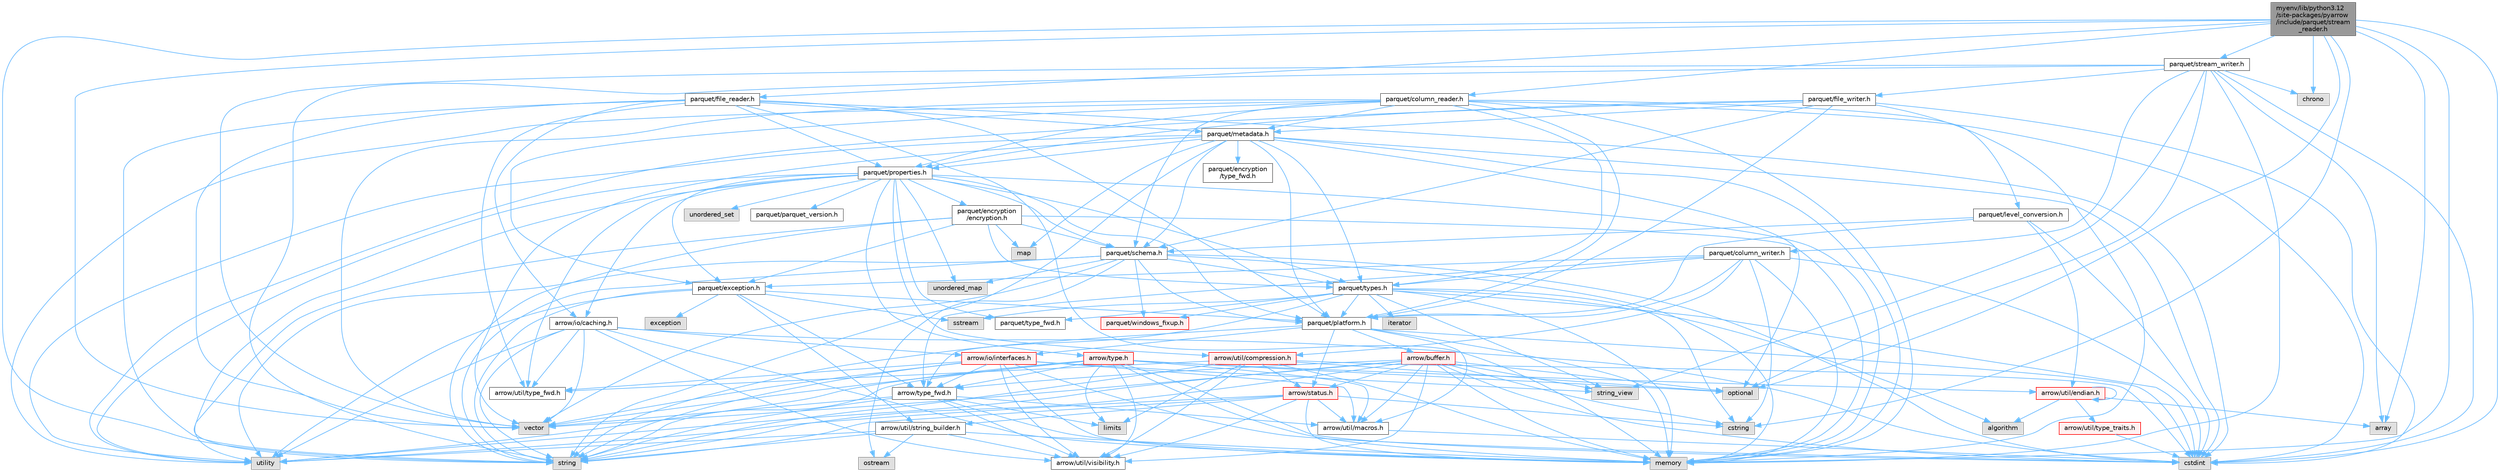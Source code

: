 digraph "myenv/lib/python3.12/site-packages/pyarrow/include/parquet/stream_reader.h"
{
 // LATEX_PDF_SIZE
  bgcolor="transparent";
  edge [fontname=Helvetica,fontsize=10,labelfontname=Helvetica,labelfontsize=10];
  node [fontname=Helvetica,fontsize=10,shape=box,height=0.2,width=0.4];
  Node1 [id="Node000001",label="myenv/lib/python3.12\l/site-packages/pyarrow\l/include/parquet/stream\l_reader.h",height=0.2,width=0.4,color="gray40", fillcolor="grey60", style="filled", fontcolor="black",tooltip=" "];
  Node1 -> Node2 [id="edge1_Node000001_Node000002",color="steelblue1",style="solid",tooltip=" "];
  Node2 [id="Node000002",label="array",height=0.2,width=0.4,color="grey60", fillcolor="#E0E0E0", style="filled",tooltip=" "];
  Node1 -> Node3 [id="edge2_Node000001_Node000003",color="steelblue1",style="solid",tooltip=" "];
  Node3 [id="Node000003",label="chrono",height=0.2,width=0.4,color="grey60", fillcolor="#E0E0E0", style="filled",tooltip=" "];
  Node1 -> Node4 [id="edge3_Node000001_Node000004",color="steelblue1",style="solid",tooltip=" "];
  Node4 [id="Node000004",label="cstdint",height=0.2,width=0.4,color="grey60", fillcolor="#E0E0E0", style="filled",tooltip=" "];
  Node1 -> Node5 [id="edge4_Node000001_Node000005",color="steelblue1",style="solid",tooltip=" "];
  Node5 [id="Node000005",label="cstring",height=0.2,width=0.4,color="grey60", fillcolor="#E0E0E0", style="filled",tooltip=" "];
  Node1 -> Node6 [id="edge5_Node000001_Node000006",color="steelblue1",style="solid",tooltip=" "];
  Node6 [id="Node000006",label="memory",height=0.2,width=0.4,color="grey60", fillcolor="#E0E0E0", style="filled",tooltip=" "];
  Node1 -> Node7 [id="edge6_Node000001_Node000007",color="steelblue1",style="solid",tooltip=" "];
  Node7 [id="Node000007",label="optional",height=0.2,width=0.4,color="grey60", fillcolor="#E0E0E0", style="filled",tooltip=" "];
  Node1 -> Node8 [id="edge7_Node000001_Node000008",color="steelblue1",style="solid",tooltip=" "];
  Node8 [id="Node000008",label="string",height=0.2,width=0.4,color="grey60", fillcolor="#E0E0E0", style="filled",tooltip=" "];
  Node1 -> Node9 [id="edge8_Node000001_Node000009",color="steelblue1",style="solid",tooltip=" "];
  Node9 [id="Node000009",label="vector",height=0.2,width=0.4,color="grey60", fillcolor="#E0E0E0", style="filled",tooltip=" "];
  Node1 -> Node10 [id="edge9_Node000001_Node000010",color="steelblue1",style="solid",tooltip=" "];
  Node10 [id="Node000010",label="parquet/column_reader.h",height=0.2,width=0.4,color="grey40", fillcolor="white", style="filled",URL="$column__reader_8h.html",tooltip=" "];
  Node10 -> Node4 [id="edge10_Node000010_Node000004",color="steelblue1",style="solid",tooltip=" "];
  Node10 -> Node6 [id="edge11_Node000010_Node000006",color="steelblue1",style="solid",tooltip=" "];
  Node10 -> Node11 [id="edge12_Node000010_Node000011",color="steelblue1",style="solid",tooltip=" "];
  Node11 [id="Node000011",label="utility",height=0.2,width=0.4,color="grey60", fillcolor="#E0E0E0", style="filled",tooltip=" "];
  Node10 -> Node9 [id="edge13_Node000010_Node000009",color="steelblue1",style="solid",tooltip=" "];
  Node10 -> Node12 [id="edge14_Node000010_Node000012",color="steelblue1",style="solid",tooltip=" "];
  Node12 [id="Node000012",label="parquet/exception.h",height=0.2,width=0.4,color="grey40", fillcolor="white", style="filled",URL="$exception_8h.html",tooltip=" "];
  Node12 -> Node13 [id="edge15_Node000012_Node000013",color="steelblue1",style="solid",tooltip=" "];
  Node13 [id="Node000013",label="exception",height=0.2,width=0.4,color="grey60", fillcolor="#E0E0E0", style="filled",tooltip=" "];
  Node12 -> Node14 [id="edge16_Node000012_Node000014",color="steelblue1",style="solid",tooltip=" "];
  Node14 [id="Node000014",label="sstream",height=0.2,width=0.4,color="grey60", fillcolor="#E0E0E0", style="filled",tooltip=" "];
  Node12 -> Node8 [id="edge17_Node000012_Node000008",color="steelblue1",style="solid",tooltip=" "];
  Node12 -> Node11 [id="edge18_Node000012_Node000011",color="steelblue1",style="solid",tooltip=" "];
  Node12 -> Node15 [id="edge19_Node000012_Node000015",color="steelblue1",style="solid",tooltip=" "];
  Node15 [id="Node000015",label="arrow/type_fwd.h",height=0.2,width=0.4,color="grey40", fillcolor="white", style="filled",URL="$arrow_2type__fwd_8h.html",tooltip=" "];
  Node15 -> Node16 [id="edge20_Node000015_Node000016",color="steelblue1",style="solid",tooltip=" "];
  Node16 [id="Node000016",label="limits",height=0.2,width=0.4,color="grey60", fillcolor="#E0E0E0", style="filled",tooltip=" "];
  Node15 -> Node6 [id="edge21_Node000015_Node000006",color="steelblue1",style="solid",tooltip=" "];
  Node15 -> Node8 [id="edge22_Node000015_Node000008",color="steelblue1",style="solid",tooltip=" "];
  Node15 -> Node9 [id="edge23_Node000015_Node000009",color="steelblue1",style="solid",tooltip=" "];
  Node15 -> Node17 [id="edge24_Node000015_Node000017",color="steelblue1",style="solid",tooltip=" "];
  Node17 [id="Node000017",label="arrow/util/macros.h",height=0.2,width=0.4,color="grey40", fillcolor="white", style="filled",URL="$macros_8h.html",tooltip=" "];
  Node17 -> Node4 [id="edge25_Node000017_Node000004",color="steelblue1",style="solid",tooltip=" "];
  Node15 -> Node18 [id="edge26_Node000015_Node000018",color="steelblue1",style="solid",tooltip=" "];
  Node18 [id="Node000018",label="arrow/util/visibility.h",height=0.2,width=0.4,color="grey40", fillcolor="white", style="filled",URL="$include_2arrow_2util_2visibility_8h.html",tooltip=" "];
  Node12 -> Node19 [id="edge27_Node000012_Node000019",color="steelblue1",style="solid",tooltip=" "];
  Node19 [id="Node000019",label="arrow/util/string_builder.h",height=0.2,width=0.4,color="grey40", fillcolor="white", style="filled",URL="$string__builder_8h.html",tooltip=" "];
  Node19 -> Node6 [id="edge28_Node000019_Node000006",color="steelblue1",style="solid",tooltip=" "];
  Node19 -> Node20 [id="edge29_Node000019_Node000020",color="steelblue1",style="solid",tooltip=" "];
  Node20 [id="Node000020",label="ostream",height=0.2,width=0.4,color="grey60", fillcolor="#E0E0E0", style="filled",tooltip=" "];
  Node19 -> Node8 [id="edge30_Node000019_Node000008",color="steelblue1",style="solid",tooltip=" "];
  Node19 -> Node11 [id="edge31_Node000019_Node000011",color="steelblue1",style="solid",tooltip=" "];
  Node19 -> Node18 [id="edge32_Node000019_Node000018",color="steelblue1",style="solid",tooltip=" "];
  Node12 -> Node21 [id="edge33_Node000012_Node000021",color="steelblue1",style="solid",tooltip=" "];
  Node21 [id="Node000021",label="parquet/platform.h",height=0.2,width=0.4,color="grey40", fillcolor="white", style="filled",URL="$include_2parquet_2platform_8h.html",tooltip=" "];
  Node21 -> Node4 [id="edge34_Node000021_Node000004",color="steelblue1",style="solid",tooltip=" "];
  Node21 -> Node6 [id="edge35_Node000021_Node000006",color="steelblue1",style="solid",tooltip=" "];
  Node21 -> Node22 [id="edge36_Node000021_Node000022",color="steelblue1",style="solid",tooltip=" "];
  Node22 [id="Node000022",label="arrow/buffer.h",height=0.2,width=0.4,color="red", fillcolor="#FFF0F0", style="filled",URL="$buffer_8h.html",tooltip=" "];
  Node22 -> Node4 [id="edge37_Node000022_Node000004",color="steelblue1",style="solid",tooltip=" "];
  Node22 -> Node5 [id="edge38_Node000022_Node000005",color="steelblue1",style="solid",tooltip=" "];
  Node22 -> Node6 [id="edge39_Node000022_Node000006",color="steelblue1",style="solid",tooltip=" "];
  Node22 -> Node7 [id="edge40_Node000022_Node000007",color="steelblue1",style="solid",tooltip=" "];
  Node22 -> Node8 [id="edge41_Node000022_Node000008",color="steelblue1",style="solid",tooltip=" "];
  Node22 -> Node23 [id="edge42_Node000022_Node000023",color="steelblue1",style="solid",tooltip=" "];
  Node23 [id="Node000023",label="string_view",height=0.2,width=0.4,color="grey60", fillcolor="#E0E0E0", style="filled",tooltip=" "];
  Node22 -> Node11 [id="edge43_Node000022_Node000011",color="steelblue1",style="solid",tooltip=" "];
  Node22 -> Node9 [id="edge44_Node000022_Node000009",color="steelblue1",style="solid",tooltip=" "];
  Node22 -> Node31 [id="edge45_Node000022_Node000031",color="steelblue1",style="solid",tooltip=" "];
  Node31 [id="Node000031",label="arrow/status.h",height=0.2,width=0.4,color="red", fillcolor="#FFF0F0", style="filled",URL="$status_8h.html",tooltip=" "];
  Node31 -> Node5 [id="edge46_Node000031_Node000005",color="steelblue1",style="solid",tooltip=" "];
  Node31 -> Node6 [id="edge47_Node000031_Node000006",color="steelblue1",style="solid",tooltip=" "];
  Node31 -> Node8 [id="edge48_Node000031_Node000008",color="steelblue1",style="solid",tooltip=" "];
  Node31 -> Node11 [id="edge49_Node000031_Node000011",color="steelblue1",style="solid",tooltip=" "];
  Node31 -> Node17 [id="edge50_Node000031_Node000017",color="steelblue1",style="solid",tooltip=" "];
  Node31 -> Node19 [id="edge51_Node000031_Node000019",color="steelblue1",style="solid",tooltip=" "];
  Node31 -> Node18 [id="edge52_Node000031_Node000018",color="steelblue1",style="solid",tooltip=" "];
  Node22 -> Node15 [id="edge53_Node000022_Node000015",color="steelblue1",style="solid",tooltip=" "];
  Node22 -> Node17 [id="edge54_Node000022_Node000017",color="steelblue1",style="solid",tooltip=" "];
  Node22 -> Node18 [id="edge55_Node000022_Node000018",color="steelblue1",style="solid",tooltip=" "];
  Node21 -> Node38 [id="edge56_Node000021_Node000038",color="steelblue1",style="solid",tooltip=" "];
  Node38 [id="Node000038",label="arrow/io/interfaces.h",height=0.2,width=0.4,color="red", fillcolor="#FFF0F0", style="filled",URL="$interfaces_8h.html",tooltip=" "];
  Node38 -> Node4 [id="edge57_Node000038_Node000004",color="steelblue1",style="solid",tooltip=" "];
  Node38 -> Node6 [id="edge58_Node000038_Node000006",color="steelblue1",style="solid",tooltip=" "];
  Node38 -> Node8 [id="edge59_Node000038_Node000008",color="steelblue1",style="solid",tooltip=" "];
  Node38 -> Node23 [id="edge60_Node000038_Node000023",color="steelblue1",style="solid",tooltip=" "];
  Node38 -> Node9 [id="edge61_Node000038_Node000009",color="steelblue1",style="solid",tooltip=" "];
  Node38 -> Node15 [id="edge62_Node000038_Node000015",color="steelblue1",style="solid",tooltip=" "];
  Node38 -> Node17 [id="edge63_Node000038_Node000017",color="steelblue1",style="solid",tooltip=" "];
  Node38 -> Node40 [id="edge64_Node000038_Node000040",color="steelblue1",style="solid",tooltip=" "];
  Node40 [id="Node000040",label="arrow/util/type_fwd.h",height=0.2,width=0.4,color="grey40", fillcolor="white", style="filled",URL="$arrow_2util_2type__fwd_8h.html",tooltip=" "];
  Node38 -> Node18 [id="edge65_Node000038_Node000018",color="steelblue1",style="solid",tooltip=" "];
  Node21 -> Node31 [id="edge66_Node000021_Node000031",color="steelblue1",style="solid",tooltip=" "];
  Node21 -> Node15 [id="edge67_Node000021_Node000015",color="steelblue1",style="solid",tooltip=" "];
  Node21 -> Node17 [id="edge68_Node000021_Node000017",color="steelblue1",style="solid",tooltip=" "];
  Node10 -> Node41 [id="edge69_Node000010_Node000041",color="steelblue1",style="solid",tooltip=" "];
  Node41 [id="Node000041",label="parquet/level_conversion.h",height=0.2,width=0.4,color="grey40", fillcolor="white", style="filled",URL="$level__conversion_8h.html",tooltip=" "];
  Node41 -> Node4 [id="edge70_Node000041_Node000004",color="steelblue1",style="solid",tooltip=" "];
  Node41 -> Node42 [id="edge71_Node000041_Node000042",color="steelblue1",style="solid",tooltip=" "];
  Node42 [id="Node000042",label="arrow/util/endian.h",height=0.2,width=0.4,color="red", fillcolor="#FFF0F0", style="filled",URL="$endian_8h.html",tooltip=" "];
  Node42 -> Node42 [id="edge72_Node000042_Node000042",color="steelblue1",style="solid",tooltip=" "];
  Node42 -> Node43 [id="edge73_Node000042_Node000043",color="steelblue1",style="solid",tooltip=" "];
  Node43 [id="Node000043",label="algorithm",height=0.2,width=0.4,color="grey60", fillcolor="#E0E0E0", style="filled",tooltip=" "];
  Node42 -> Node2 [id="edge74_Node000042_Node000002",color="steelblue1",style="solid",tooltip=" "];
  Node42 -> Node44 [id="edge75_Node000042_Node000044",color="steelblue1",style="solid",tooltip=" "];
  Node44 [id="Node000044",label="arrow/util/type_traits.h",height=0.2,width=0.4,color="red", fillcolor="#FFF0F0", style="filled",URL="$include_2arrow_2util_2type__traits_8h.html",tooltip=" "];
  Node44 -> Node4 [id="edge76_Node000044_Node000004",color="steelblue1",style="solid",tooltip=" "];
  Node41 -> Node21 [id="edge77_Node000041_Node000021",color="steelblue1",style="solid",tooltip=" "];
  Node41 -> Node46 [id="edge78_Node000041_Node000046",color="steelblue1",style="solid",tooltip=" "];
  Node46 [id="Node000046",label="parquet/schema.h",height=0.2,width=0.4,color="grey40", fillcolor="white", style="filled",URL="$schema_8h.html",tooltip=" "];
  Node46 -> Node4 [id="edge79_Node000046_Node000004",color="steelblue1",style="solid",tooltip=" "];
  Node46 -> Node6 [id="edge80_Node000046_Node000006",color="steelblue1",style="solid",tooltip=" "];
  Node46 -> Node20 [id="edge81_Node000046_Node000020",color="steelblue1",style="solid",tooltip=" "];
  Node46 -> Node8 [id="edge82_Node000046_Node000008",color="steelblue1",style="solid",tooltip=" "];
  Node46 -> Node47 [id="edge83_Node000046_Node000047",color="steelblue1",style="solid",tooltip=" "];
  Node47 [id="Node000047",label="unordered_map",height=0.2,width=0.4,color="grey60", fillcolor="#E0E0E0", style="filled",tooltip=" "];
  Node46 -> Node11 [id="edge84_Node000046_Node000011",color="steelblue1",style="solid",tooltip=" "];
  Node46 -> Node9 [id="edge85_Node000046_Node000009",color="steelblue1",style="solid",tooltip=" "];
  Node46 -> Node21 [id="edge86_Node000046_Node000021",color="steelblue1",style="solid",tooltip=" "];
  Node46 -> Node48 [id="edge87_Node000046_Node000048",color="steelblue1",style="solid",tooltip=" "];
  Node48 [id="Node000048",label="parquet/types.h",height=0.2,width=0.4,color="grey40", fillcolor="white", style="filled",URL="$parquet_2types_8h.html",tooltip=" "];
  Node48 -> Node43 [id="edge88_Node000048_Node000043",color="steelblue1",style="solid",tooltip=" "];
  Node48 -> Node4 [id="edge89_Node000048_Node000004",color="steelblue1",style="solid",tooltip=" "];
  Node48 -> Node5 [id="edge90_Node000048_Node000005",color="steelblue1",style="solid",tooltip=" "];
  Node48 -> Node37 [id="edge91_Node000048_Node000037",color="steelblue1",style="solid",tooltip=" "];
  Node37 [id="Node000037",label="iterator",height=0.2,width=0.4,color="grey60", fillcolor="#E0E0E0", style="filled",tooltip=" "];
  Node48 -> Node6 [id="edge92_Node000048_Node000006",color="steelblue1",style="solid",tooltip=" "];
  Node48 -> Node14 [id="edge93_Node000048_Node000014",color="steelblue1",style="solid",tooltip=" "];
  Node48 -> Node8 [id="edge94_Node000048_Node000008",color="steelblue1",style="solid",tooltip=" "];
  Node48 -> Node23 [id="edge95_Node000048_Node000023",color="steelblue1",style="solid",tooltip=" "];
  Node48 -> Node21 [id="edge96_Node000048_Node000021",color="steelblue1",style="solid",tooltip=" "];
  Node48 -> Node49 [id="edge97_Node000048_Node000049",color="steelblue1",style="solid",tooltip=" "];
  Node49 [id="Node000049",label="parquet/type_fwd.h",height=0.2,width=0.4,color="grey40", fillcolor="white", style="filled",URL="$parquet_2type__fwd_8h.html",tooltip=" "];
  Node48 -> Node50 [id="edge98_Node000048_Node000050",color="steelblue1",style="solid",tooltip=" "];
  Node50 [id="Node000050",label="parquet/windows_fixup.h",height=0.2,width=0.4,color="red", fillcolor="#FFF0F0", style="filled",URL="$parquet_2windows__fixup_8h.html",tooltip=" "];
  Node46 -> Node50 [id="edge99_Node000046_Node000050",color="steelblue1",style="solid",tooltip=" "];
  Node10 -> Node52 [id="edge100_Node000010_Node000052",color="steelblue1",style="solid",tooltip=" "];
  Node52 [id="Node000052",label="parquet/metadata.h",height=0.2,width=0.4,color="grey40", fillcolor="white", style="filled",URL="$metadata_8h.html",tooltip=" "];
  Node52 -> Node4 [id="edge101_Node000052_Node000004",color="steelblue1",style="solid",tooltip=" "];
  Node52 -> Node53 [id="edge102_Node000052_Node000053",color="steelblue1",style="solid",tooltip=" "];
  Node53 [id="Node000053",label="map",height=0.2,width=0.4,color="grey60", fillcolor="#E0E0E0", style="filled",tooltip=" "];
  Node52 -> Node6 [id="edge103_Node000052_Node000006",color="steelblue1",style="solid",tooltip=" "];
  Node52 -> Node7 [id="edge104_Node000052_Node000007",color="steelblue1",style="solid",tooltip=" "];
  Node52 -> Node8 [id="edge105_Node000052_Node000008",color="steelblue1",style="solid",tooltip=" "];
  Node52 -> Node11 [id="edge106_Node000052_Node000011",color="steelblue1",style="solid",tooltip=" "];
  Node52 -> Node9 [id="edge107_Node000052_Node000009",color="steelblue1",style="solid",tooltip=" "];
  Node52 -> Node54 [id="edge108_Node000052_Node000054",color="steelblue1",style="solid",tooltip=" "];
  Node54 [id="Node000054",label="parquet/encryption\l/type_fwd.h",height=0.2,width=0.4,color="grey40", fillcolor="white", style="filled",URL="$parquet_2encryption_2type__fwd_8h.html",tooltip=" "];
  Node52 -> Node21 [id="edge109_Node000052_Node000021",color="steelblue1",style="solid",tooltip=" "];
  Node52 -> Node55 [id="edge110_Node000052_Node000055",color="steelblue1",style="solid",tooltip=" "];
  Node55 [id="Node000055",label="parquet/properties.h",height=0.2,width=0.4,color="grey40", fillcolor="white", style="filled",URL="$properties_8h.html",tooltip=" "];
  Node55 -> Node6 [id="edge111_Node000055_Node000006",color="steelblue1",style="solid",tooltip=" "];
  Node55 -> Node8 [id="edge112_Node000055_Node000008",color="steelblue1",style="solid",tooltip=" "];
  Node55 -> Node47 [id="edge113_Node000055_Node000047",color="steelblue1",style="solid",tooltip=" "];
  Node55 -> Node56 [id="edge114_Node000055_Node000056",color="steelblue1",style="solid",tooltip=" "];
  Node56 [id="Node000056",label="unordered_set",height=0.2,width=0.4,color="grey60", fillcolor="#E0E0E0", style="filled",tooltip=" "];
  Node55 -> Node11 [id="edge115_Node000055_Node000011",color="steelblue1",style="solid",tooltip=" "];
  Node55 -> Node57 [id="edge116_Node000055_Node000057",color="steelblue1",style="solid",tooltip=" "];
  Node57 [id="Node000057",label="arrow/io/caching.h",height=0.2,width=0.4,color="grey40", fillcolor="white", style="filled",URL="$caching_8h.html",tooltip=" "];
  Node57 -> Node4 [id="edge117_Node000057_Node000004",color="steelblue1",style="solid",tooltip=" "];
  Node57 -> Node6 [id="edge118_Node000057_Node000006",color="steelblue1",style="solid",tooltip=" "];
  Node57 -> Node8 [id="edge119_Node000057_Node000008",color="steelblue1",style="solid",tooltip=" "];
  Node57 -> Node11 [id="edge120_Node000057_Node000011",color="steelblue1",style="solid",tooltip=" "];
  Node57 -> Node9 [id="edge121_Node000057_Node000009",color="steelblue1",style="solid",tooltip=" "];
  Node57 -> Node38 [id="edge122_Node000057_Node000038",color="steelblue1",style="solid",tooltip=" "];
  Node57 -> Node40 [id="edge123_Node000057_Node000040",color="steelblue1",style="solid",tooltip=" "];
  Node57 -> Node18 [id="edge124_Node000057_Node000018",color="steelblue1",style="solid",tooltip=" "];
  Node55 -> Node58 [id="edge125_Node000055_Node000058",color="steelblue1",style="solid",tooltip=" "];
  Node58 [id="Node000058",label="arrow/type.h",height=0.2,width=0.4,color="red", fillcolor="#FFF0F0", style="filled",URL="$type_8h.html",tooltip=" "];
  Node58 -> Node4 [id="edge126_Node000058_Node000004",color="steelblue1",style="solid",tooltip=" "];
  Node58 -> Node16 [id="edge127_Node000058_Node000016",color="steelblue1",style="solid",tooltip=" "];
  Node58 -> Node6 [id="edge128_Node000058_Node000006",color="steelblue1",style="solid",tooltip=" "];
  Node58 -> Node7 [id="edge129_Node000058_Node000007",color="steelblue1",style="solid",tooltip=" "];
  Node58 -> Node8 [id="edge130_Node000058_Node000008",color="steelblue1",style="solid",tooltip=" "];
  Node58 -> Node11 [id="edge131_Node000058_Node000011",color="steelblue1",style="solid",tooltip=" "];
  Node58 -> Node9 [id="edge132_Node000058_Node000009",color="steelblue1",style="solid",tooltip=" "];
  Node58 -> Node15 [id="edge133_Node000058_Node000015",color="steelblue1",style="solid",tooltip=" "];
  Node58 -> Node42 [id="edge134_Node000058_Node000042",color="steelblue1",style="solid",tooltip=" "];
  Node58 -> Node17 [id="edge135_Node000058_Node000017",color="steelblue1",style="solid",tooltip=" "];
  Node58 -> Node18 [id="edge136_Node000058_Node000018",color="steelblue1",style="solid",tooltip=" "];
  Node55 -> Node64 [id="edge137_Node000055_Node000064",color="steelblue1",style="solid",tooltip=" "];
  Node64 [id="Node000064",label="arrow/util/compression.h",height=0.2,width=0.4,color="red", fillcolor="#FFF0F0", style="filled",URL="$compression_8h.html",tooltip=" "];
  Node64 -> Node4 [id="edge138_Node000064_Node000004",color="steelblue1",style="solid",tooltip=" "];
  Node64 -> Node16 [id="edge139_Node000064_Node000016",color="steelblue1",style="solid",tooltip=" "];
  Node64 -> Node6 [id="edge140_Node000064_Node000006",color="steelblue1",style="solid",tooltip=" "];
  Node64 -> Node7 [id="edge141_Node000064_Node000007",color="steelblue1",style="solid",tooltip=" "];
  Node64 -> Node8 [id="edge142_Node000064_Node000008",color="steelblue1",style="solid",tooltip=" "];
  Node64 -> Node31 [id="edge143_Node000064_Node000031",color="steelblue1",style="solid",tooltip=" "];
  Node64 -> Node40 [id="edge144_Node000064_Node000040",color="steelblue1",style="solid",tooltip=" "];
  Node64 -> Node18 [id="edge145_Node000064_Node000018",color="steelblue1",style="solid",tooltip=" "];
  Node55 -> Node40 [id="edge146_Node000055_Node000040",color="steelblue1",style="solid",tooltip=" "];
  Node55 -> Node65 [id="edge147_Node000055_Node000065",color="steelblue1",style="solid",tooltip=" "];
  Node65 [id="Node000065",label="parquet/encryption\l/encryption.h",height=0.2,width=0.4,color="grey40", fillcolor="white", style="filled",URL="$encryption_8h.html",tooltip=" "];
  Node65 -> Node53 [id="edge148_Node000065_Node000053",color="steelblue1",style="solid",tooltip=" "];
  Node65 -> Node6 [id="edge149_Node000065_Node000006",color="steelblue1",style="solid",tooltip=" "];
  Node65 -> Node8 [id="edge150_Node000065_Node000008",color="steelblue1",style="solid",tooltip=" "];
  Node65 -> Node11 [id="edge151_Node000065_Node000011",color="steelblue1",style="solid",tooltip=" "];
  Node65 -> Node12 [id="edge152_Node000065_Node000012",color="steelblue1",style="solid",tooltip=" "];
  Node65 -> Node46 [id="edge153_Node000065_Node000046",color="steelblue1",style="solid",tooltip=" "];
  Node65 -> Node48 [id="edge154_Node000065_Node000048",color="steelblue1",style="solid",tooltip=" "];
  Node55 -> Node12 [id="edge155_Node000055_Node000012",color="steelblue1",style="solid",tooltip=" "];
  Node55 -> Node66 [id="edge156_Node000055_Node000066",color="steelblue1",style="solid",tooltip=" "];
  Node66 [id="Node000066",label="parquet/parquet_version.h",height=0.2,width=0.4,color="grey40", fillcolor="white", style="filled",URL="$parquet__version_8h.html",tooltip=" "];
  Node55 -> Node21 [id="edge157_Node000055_Node000021",color="steelblue1",style="solid",tooltip=" "];
  Node55 -> Node46 [id="edge158_Node000055_Node000046",color="steelblue1",style="solid",tooltip=" "];
  Node55 -> Node49 [id="edge159_Node000055_Node000049",color="steelblue1",style="solid",tooltip=" "];
  Node55 -> Node48 [id="edge160_Node000055_Node000048",color="steelblue1",style="solid",tooltip=" "];
  Node52 -> Node46 [id="edge161_Node000052_Node000046",color="steelblue1",style="solid",tooltip=" "];
  Node52 -> Node48 [id="edge162_Node000052_Node000048",color="steelblue1",style="solid",tooltip=" "];
  Node10 -> Node21 [id="edge163_Node000010_Node000021",color="steelblue1",style="solid",tooltip=" "];
  Node10 -> Node55 [id="edge164_Node000010_Node000055",color="steelblue1",style="solid",tooltip=" "];
  Node10 -> Node46 [id="edge165_Node000010_Node000046",color="steelblue1",style="solid",tooltip=" "];
  Node10 -> Node48 [id="edge166_Node000010_Node000048",color="steelblue1",style="solid",tooltip=" "];
  Node1 -> Node67 [id="edge167_Node000001_Node000067",color="steelblue1",style="solid",tooltip=" "];
  Node67 [id="Node000067",label="parquet/file_reader.h",height=0.2,width=0.4,color="grey40", fillcolor="white", style="filled",URL="$file__reader_8h.html",tooltip=" "];
  Node67 -> Node4 [id="edge168_Node000067_Node000004",color="steelblue1",style="solid",tooltip=" "];
  Node67 -> Node6 [id="edge169_Node000067_Node000006",color="steelblue1",style="solid",tooltip=" "];
  Node67 -> Node8 [id="edge170_Node000067_Node000008",color="steelblue1",style="solid",tooltip=" "];
  Node67 -> Node9 [id="edge171_Node000067_Node000009",color="steelblue1",style="solid",tooltip=" "];
  Node67 -> Node57 [id="edge172_Node000067_Node000057",color="steelblue1",style="solid",tooltip=" "];
  Node67 -> Node40 [id="edge173_Node000067_Node000040",color="steelblue1",style="solid",tooltip=" "];
  Node67 -> Node52 [id="edge174_Node000067_Node000052",color="steelblue1",style="solid",tooltip=" "];
  Node67 -> Node21 [id="edge175_Node000067_Node000021",color="steelblue1",style="solid",tooltip=" "];
  Node67 -> Node55 [id="edge176_Node000067_Node000055",color="steelblue1",style="solid",tooltip=" "];
  Node1 -> Node68 [id="edge177_Node000001_Node000068",color="steelblue1",style="solid",tooltip=" "];
  Node68 [id="Node000068",label="parquet/stream_writer.h",height=0.2,width=0.4,color="grey40", fillcolor="white", style="filled",URL="$stream__writer_8h.html",tooltip=" "];
  Node68 -> Node2 [id="edge178_Node000068_Node000002",color="steelblue1",style="solid",tooltip=" "];
  Node68 -> Node3 [id="edge179_Node000068_Node000003",color="steelblue1",style="solid",tooltip=" "];
  Node68 -> Node4 [id="edge180_Node000068_Node000004",color="steelblue1",style="solid",tooltip=" "];
  Node68 -> Node6 [id="edge181_Node000068_Node000006",color="steelblue1",style="solid",tooltip=" "];
  Node68 -> Node7 [id="edge182_Node000068_Node000007",color="steelblue1",style="solid",tooltip=" "];
  Node68 -> Node8 [id="edge183_Node000068_Node000008",color="steelblue1",style="solid",tooltip=" "];
  Node68 -> Node23 [id="edge184_Node000068_Node000023",color="steelblue1",style="solid",tooltip=" "];
  Node68 -> Node9 [id="edge185_Node000068_Node000009",color="steelblue1",style="solid",tooltip=" "];
  Node68 -> Node69 [id="edge186_Node000068_Node000069",color="steelblue1",style="solid",tooltip=" "];
  Node69 [id="Node000069",label="parquet/column_writer.h",height=0.2,width=0.4,color="grey40", fillcolor="white", style="filled",URL="$column__writer_8h.html",tooltip=" "];
  Node69 -> Node4 [id="edge187_Node000069_Node000004",color="steelblue1",style="solid",tooltip=" "];
  Node69 -> Node5 [id="edge188_Node000069_Node000005",color="steelblue1",style="solid",tooltip=" "];
  Node69 -> Node6 [id="edge189_Node000069_Node000006",color="steelblue1",style="solid",tooltip=" "];
  Node69 -> Node15 [id="edge190_Node000069_Node000015",color="steelblue1",style="solid",tooltip=" "];
  Node69 -> Node64 [id="edge191_Node000069_Node000064",color="steelblue1",style="solid",tooltip=" "];
  Node69 -> Node12 [id="edge192_Node000069_Node000012",color="steelblue1",style="solid",tooltip=" "];
  Node69 -> Node21 [id="edge193_Node000069_Node000021",color="steelblue1",style="solid",tooltip=" "];
  Node69 -> Node48 [id="edge194_Node000069_Node000048",color="steelblue1",style="solid",tooltip=" "];
  Node68 -> Node70 [id="edge195_Node000068_Node000070",color="steelblue1",style="solid",tooltip=" "];
  Node70 [id="Node000070",label="parquet/file_writer.h",height=0.2,width=0.4,color="grey40", fillcolor="white", style="filled",URL="$file__writer_8h.html",tooltip=" "];
  Node70 -> Node4 [id="edge196_Node000070_Node000004",color="steelblue1",style="solid",tooltip=" "];
  Node70 -> Node6 [id="edge197_Node000070_Node000006",color="steelblue1",style="solid",tooltip=" "];
  Node70 -> Node11 [id="edge198_Node000070_Node000011",color="steelblue1",style="solid",tooltip=" "];
  Node70 -> Node52 [id="edge199_Node000070_Node000052",color="steelblue1",style="solid",tooltip=" "];
  Node70 -> Node21 [id="edge200_Node000070_Node000021",color="steelblue1",style="solid",tooltip=" "];
  Node70 -> Node55 [id="edge201_Node000070_Node000055",color="steelblue1",style="solid",tooltip=" "];
  Node70 -> Node46 [id="edge202_Node000070_Node000046",color="steelblue1",style="solid",tooltip=" "];
}
